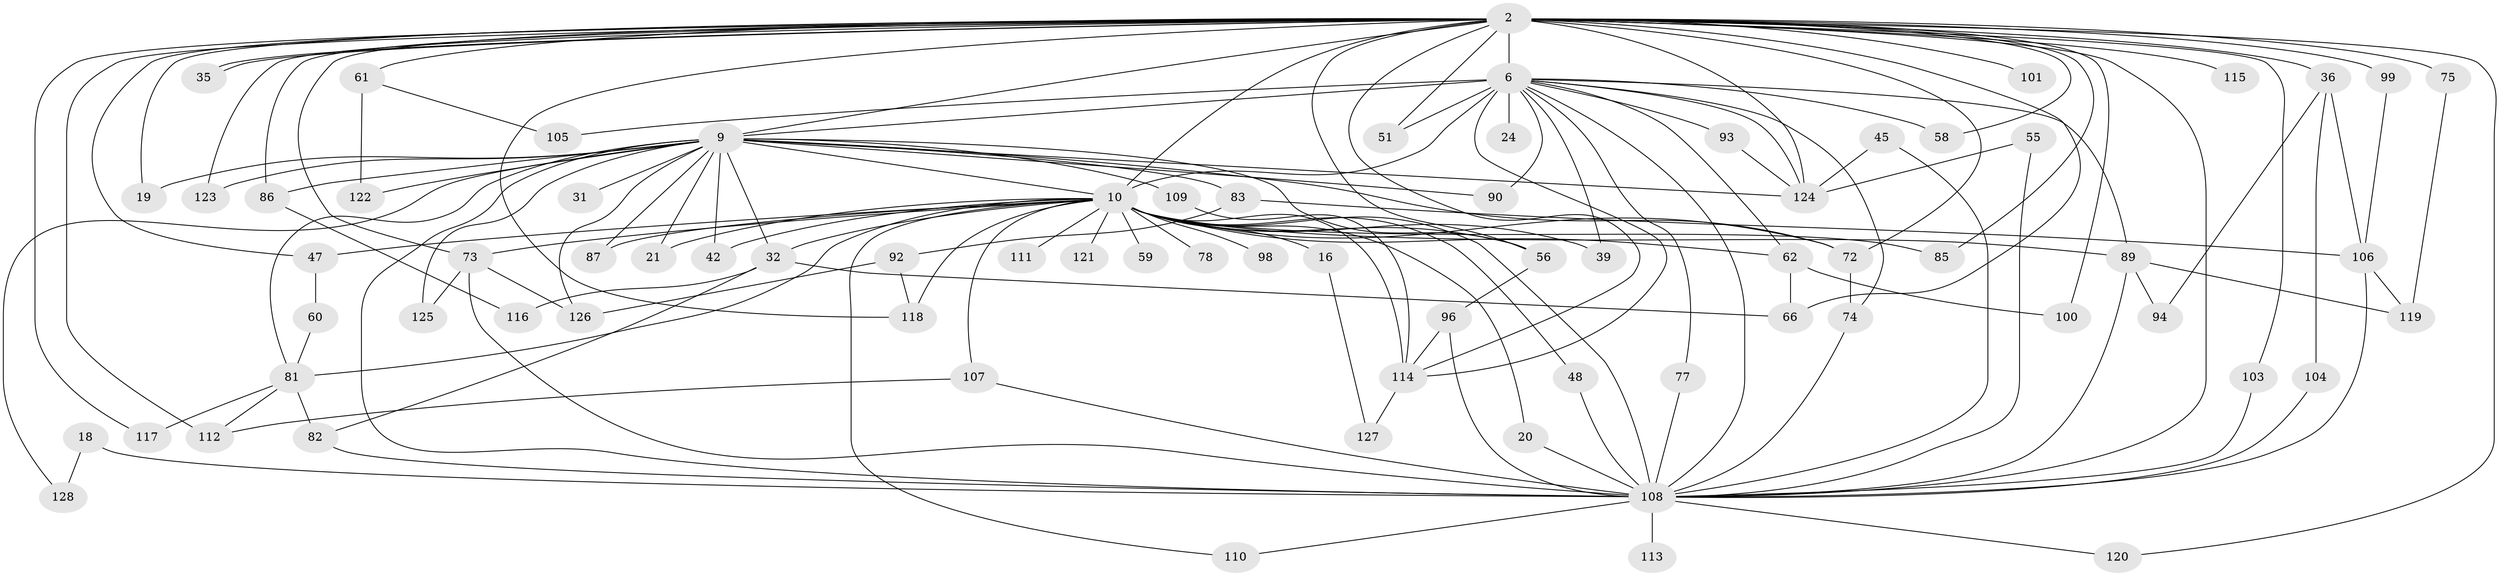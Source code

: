 // original degree distribution, {27: 0.0078125, 32: 0.0078125, 22: 0.0078125, 30: 0.0078125, 19: 0.0078125, 15: 0.0078125, 20: 0.0078125, 18: 0.0078125, 24: 0.0078125, 34: 0.0078125, 5: 0.0625, 6: 0.015625, 7: 0.0078125, 3: 0.1875, 4: 0.09375, 2: 0.5546875}
// Generated by graph-tools (version 1.1) at 2025/46/03/04/25 21:46:41]
// undirected, 76 vertices, 150 edges
graph export_dot {
graph [start="1"]
  node [color=gray90,style=filled];
  2 [super="+1"];
  6 [super="+5"];
  9 [super="+7"];
  10 [super="+4"];
  16;
  18;
  19;
  20;
  21;
  24;
  31;
  32 [super="+15"];
  35;
  36 [super="+12"];
  39;
  42;
  45;
  47 [super="+23"];
  48;
  51;
  55;
  56 [super="+38"];
  58;
  59;
  60;
  61;
  62 [super="+57"];
  66 [super="+64"];
  72 [super="+53+28+69"];
  73 [super="+71+49"];
  74 [super="+70"];
  75 [super="+54"];
  77;
  78;
  81 [super="+11+29"];
  82 [super="+30"];
  83 [super="+37"];
  85;
  86 [super="+52"];
  87;
  89 [super="+27+67"];
  90;
  92 [super="+88"];
  93;
  94;
  96 [super="+80"];
  98 [super="+97"];
  99;
  100;
  101;
  103;
  104;
  105;
  106 [super="+25"];
  107 [super="+79"];
  108 [super="+43+8"];
  109;
  110;
  111 [super="+68"];
  112 [super="+34+102"];
  113;
  114 [super="+46+63+95"];
  115;
  116;
  117;
  118 [super="+33"];
  119 [super="+91"];
  120;
  121 [super="+76+26"];
  122;
  123;
  124 [super="+65+41"];
  125;
  126 [super="+84"];
  127;
  128;
  2 -- 6 [weight=4];
  2 -- 9 [weight=4];
  2 -- 10 [weight=4];
  2 -- 19;
  2 -- 35;
  2 -- 35;
  2 -- 56 [weight=2];
  2 -- 58;
  2 -- 61 [weight=2];
  2 -- 75 [weight=3];
  2 -- 99;
  2 -- 100;
  2 -- 101 [weight=2];
  2 -- 120;
  2 -- 47;
  2 -- 85;
  2 -- 36 [weight=3];
  2 -- 103;
  2 -- 112 [weight=3];
  2 -- 51;
  2 -- 115;
  2 -- 117;
  2 -- 123;
  2 -- 118;
  2 -- 86;
  2 -- 73;
  2 -- 66;
  2 -- 72;
  2 -- 108 [weight=4];
  2 -- 114 [weight=2];
  2 -- 124 [weight=3];
  6 -- 9 [weight=4];
  6 -- 10 [weight=4];
  6 -- 24 [weight=2];
  6 -- 51;
  6 -- 77;
  6 -- 90;
  6 -- 93;
  6 -- 39;
  6 -- 105;
  6 -- 58;
  6 -- 62 [weight=2];
  6 -- 89;
  6 -- 74;
  6 -- 108 [weight=4];
  6 -- 114;
  6 -- 124 [weight=2];
  9 -- 10 [weight=4];
  9 -- 19;
  9 -- 21;
  9 -- 42;
  9 -- 81 [weight=2];
  9 -- 87;
  9 -- 90;
  9 -- 108 [weight=5];
  9 -- 109;
  9 -- 122;
  9 -- 128;
  9 -- 32;
  9 -- 72;
  9 -- 83 [weight=2];
  9 -- 86 [weight=2];
  9 -- 123;
  9 -- 125;
  9 -- 126 [weight=3];
  9 -- 31;
  9 -- 56;
  9 -- 124;
  10 -- 16 [weight=2];
  10 -- 20;
  10 -- 21;
  10 -- 32 [weight=2];
  10 -- 39;
  10 -- 42;
  10 -- 59 [weight=2];
  10 -- 78 [weight=2];
  10 -- 87;
  10 -- 98 [weight=2];
  10 -- 110;
  10 -- 114 [weight=3];
  10 -- 118 [weight=2];
  10 -- 85;
  10 -- 107;
  10 -- 47 [weight=2];
  10 -- 48;
  10 -- 111 [weight=3];
  10 -- 121 [weight=4];
  10 -- 81 [weight=2];
  10 -- 62;
  10 -- 56;
  10 -- 89 [weight=2];
  10 -- 73 [weight=2];
  10 -- 72 [weight=2];
  10 -- 108 [weight=5];
  16 -- 127;
  18 -- 128;
  18 -- 108 [weight=2];
  20 -- 108;
  32 -- 116;
  32 -- 82;
  32 -- 66;
  36 -- 104;
  36 -- 94;
  36 -- 106;
  45 -- 108;
  45 -- 124;
  47 -- 60;
  48 -- 108;
  55 -- 108;
  55 -- 124;
  56 -- 96;
  60 -- 81;
  61 -- 105;
  61 -- 122;
  62 -- 66;
  62 -- 100;
  72 -- 74;
  73 -- 125;
  73 -- 126;
  73 -- 108;
  74 -- 108;
  75 -- 119;
  77 -- 108;
  81 -- 82;
  81 -- 112;
  81 -- 117;
  82 -- 108;
  83 -- 106;
  83 -- 92;
  86 -- 116;
  89 -- 94;
  89 -- 119;
  89 -- 108;
  92 -- 126;
  92 -- 118;
  93 -- 124;
  96 -- 108;
  96 -- 114;
  99 -- 106;
  103 -- 108;
  104 -- 108;
  106 -- 119;
  106 -- 108 [weight=3];
  107 -- 112;
  107 -- 108;
  108 -- 110;
  108 -- 113 [weight=2];
  108 -- 120;
  109 -- 114;
  114 -- 127;
}
